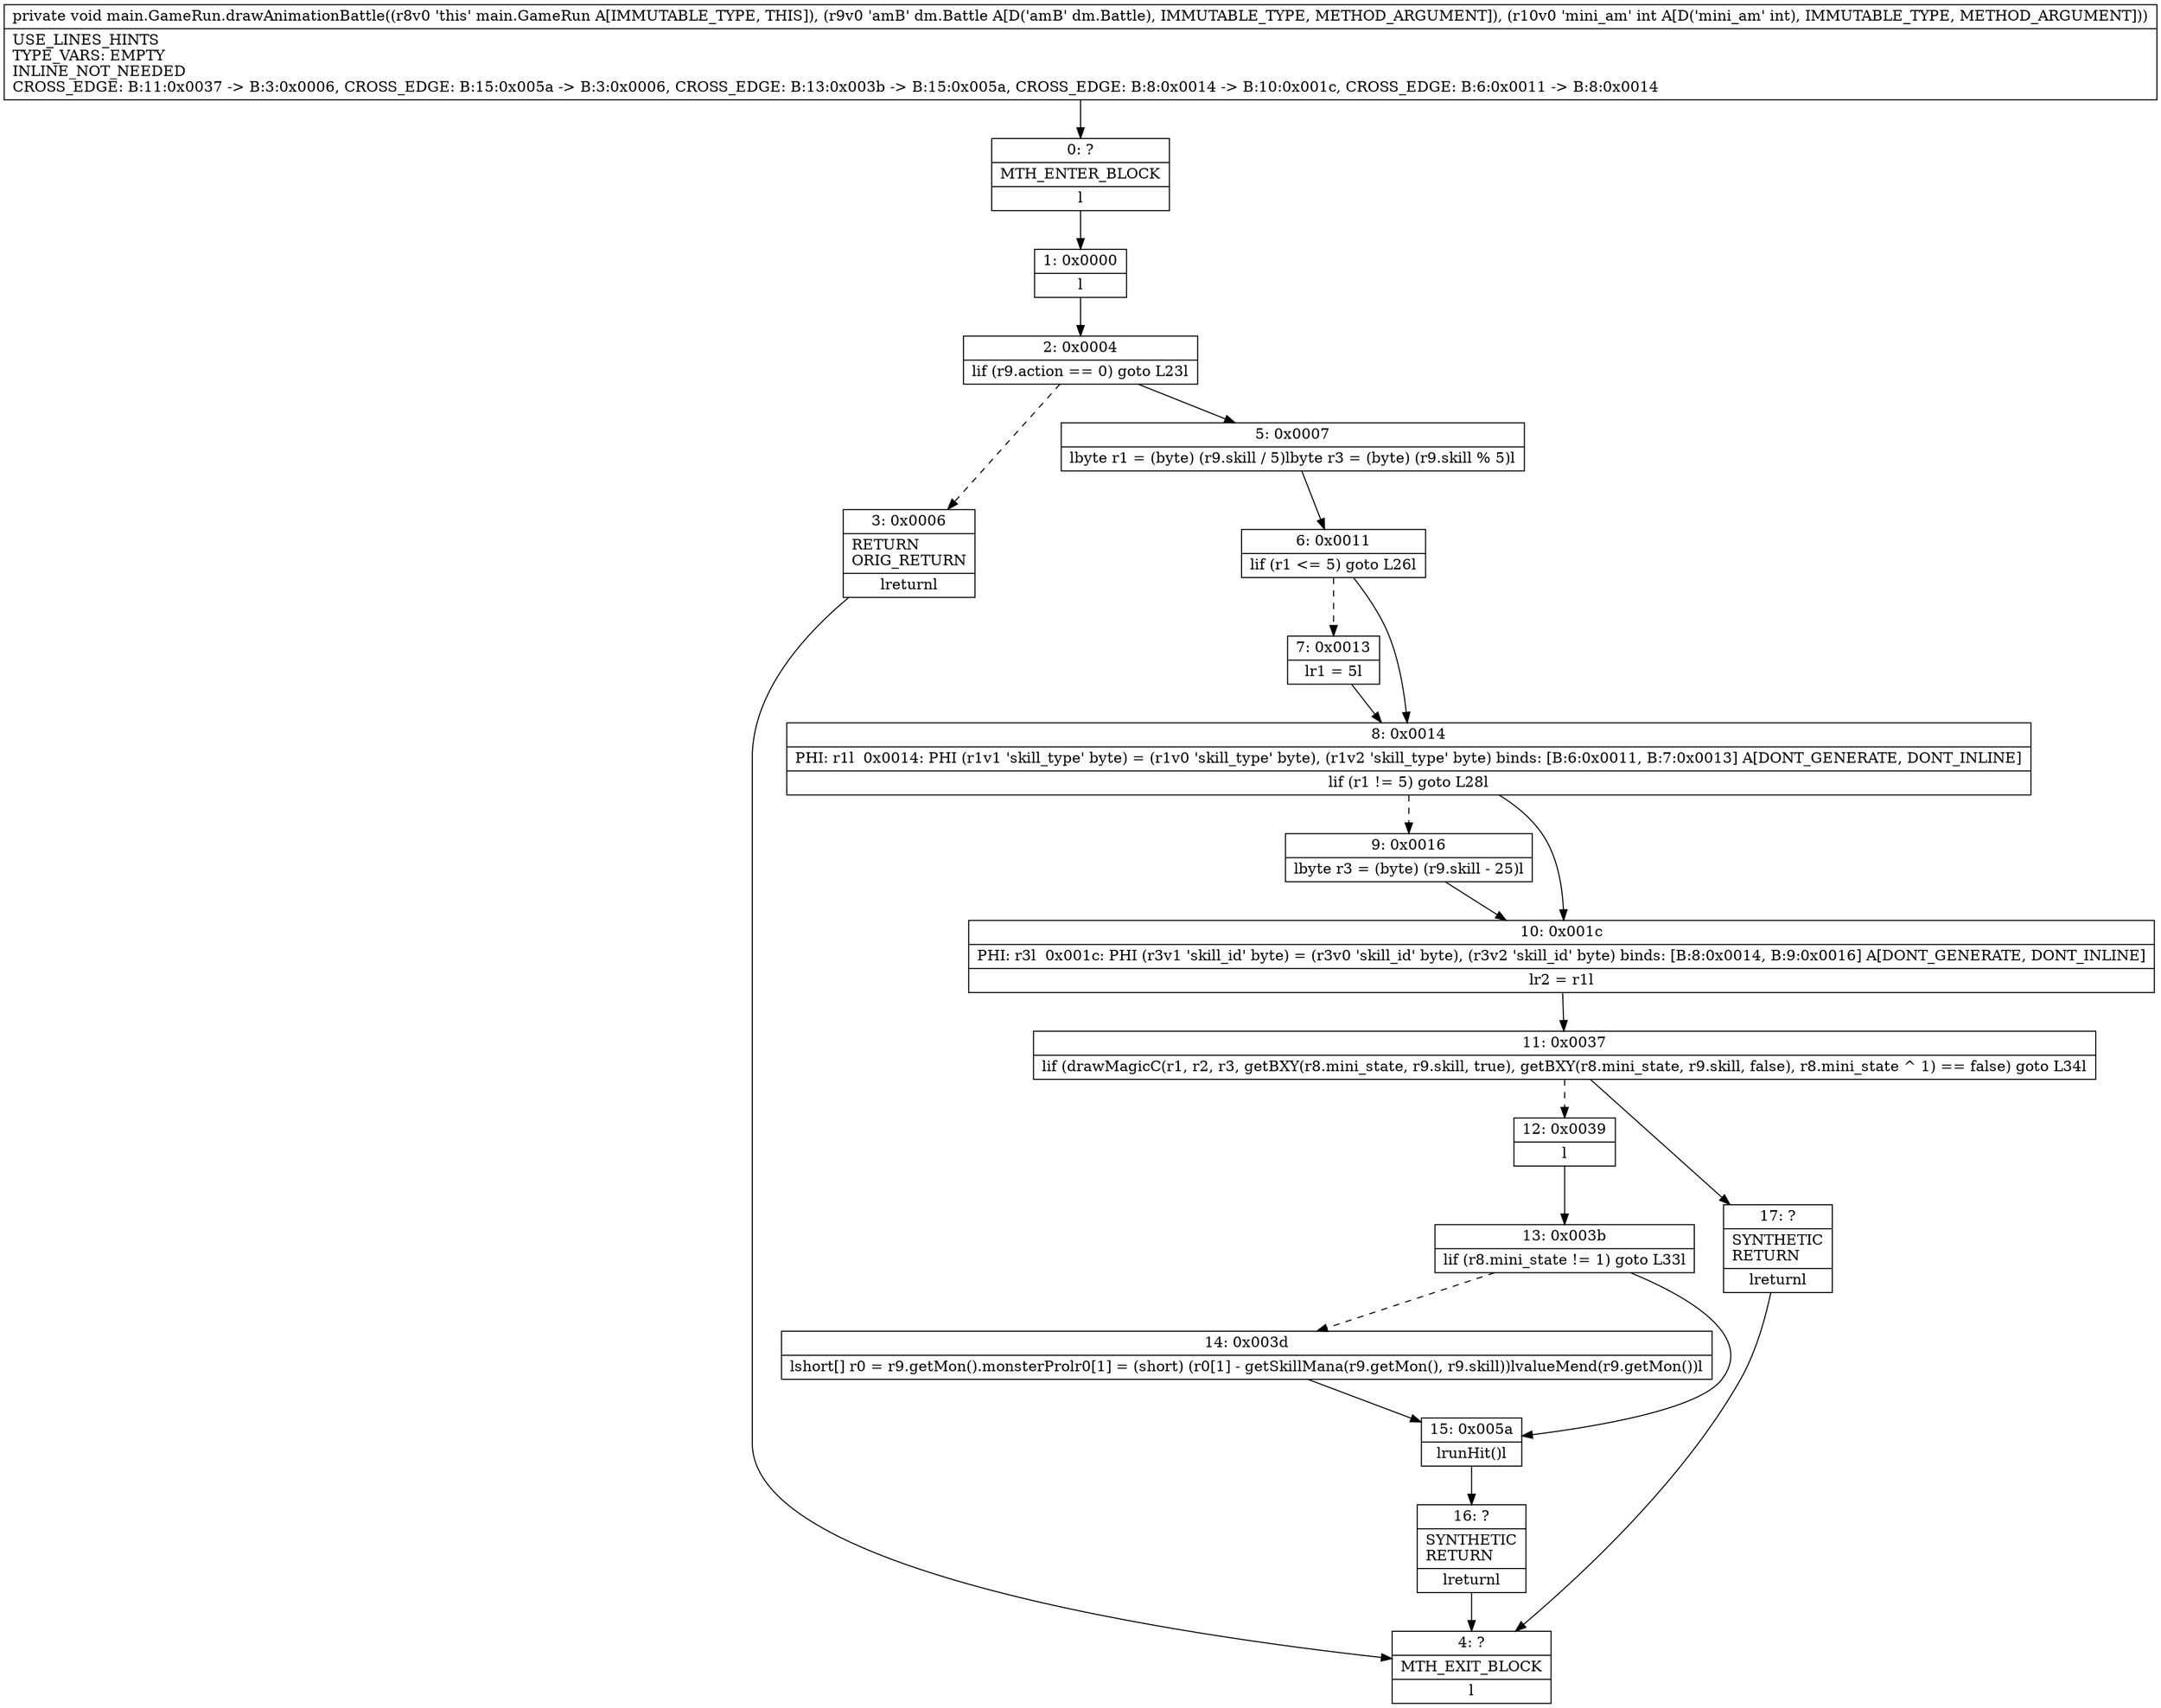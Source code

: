 digraph "CFG formain.GameRun.drawAnimationBattle(Ldm\/Battle;I)V" {
Node_0 [shape=record,label="{0\:\ ?|MTH_ENTER_BLOCK\l|l}"];
Node_1 [shape=record,label="{1\:\ 0x0000|l}"];
Node_2 [shape=record,label="{2\:\ 0x0004|lif (r9.action == 0) goto L23l}"];
Node_3 [shape=record,label="{3\:\ 0x0006|RETURN\lORIG_RETURN\l|lreturnl}"];
Node_4 [shape=record,label="{4\:\ ?|MTH_EXIT_BLOCK\l|l}"];
Node_5 [shape=record,label="{5\:\ 0x0007|lbyte r1 = (byte) (r9.skill \/ 5)lbyte r3 = (byte) (r9.skill % 5)l}"];
Node_6 [shape=record,label="{6\:\ 0x0011|lif (r1 \<= 5) goto L26l}"];
Node_7 [shape=record,label="{7\:\ 0x0013|lr1 = 5l}"];
Node_8 [shape=record,label="{8\:\ 0x0014|PHI: r1l  0x0014: PHI (r1v1 'skill_type' byte) = (r1v0 'skill_type' byte), (r1v2 'skill_type' byte) binds: [B:6:0x0011, B:7:0x0013] A[DONT_GENERATE, DONT_INLINE]\l|lif (r1 != 5) goto L28l}"];
Node_9 [shape=record,label="{9\:\ 0x0016|lbyte r3 = (byte) (r9.skill \- 25)l}"];
Node_10 [shape=record,label="{10\:\ 0x001c|PHI: r3l  0x001c: PHI (r3v1 'skill_id' byte) = (r3v0 'skill_id' byte), (r3v2 'skill_id' byte) binds: [B:8:0x0014, B:9:0x0016] A[DONT_GENERATE, DONT_INLINE]\l|lr2 = r1l}"];
Node_11 [shape=record,label="{11\:\ 0x0037|lif (drawMagicC(r1, r2, r3, getBXY(r8.mini_state, r9.skill, true), getBXY(r8.mini_state, r9.skill, false), r8.mini_state ^ 1) == false) goto L34l}"];
Node_12 [shape=record,label="{12\:\ 0x0039|l}"];
Node_13 [shape=record,label="{13\:\ 0x003b|lif (r8.mini_state != 1) goto L33l}"];
Node_14 [shape=record,label="{14\:\ 0x003d|lshort[] r0 = r9.getMon().monsterProlr0[1] = (short) (r0[1] \- getSkillMana(r9.getMon(), r9.skill))lvalueMend(r9.getMon())l}"];
Node_15 [shape=record,label="{15\:\ 0x005a|lrunHit()l}"];
Node_16 [shape=record,label="{16\:\ ?|SYNTHETIC\lRETURN\l|lreturnl}"];
Node_17 [shape=record,label="{17\:\ ?|SYNTHETIC\lRETURN\l|lreturnl}"];
MethodNode[shape=record,label="{private void main.GameRun.drawAnimationBattle((r8v0 'this' main.GameRun A[IMMUTABLE_TYPE, THIS]), (r9v0 'amB' dm.Battle A[D('amB' dm.Battle), IMMUTABLE_TYPE, METHOD_ARGUMENT]), (r10v0 'mini_am' int A[D('mini_am' int), IMMUTABLE_TYPE, METHOD_ARGUMENT]))  | USE_LINES_HINTS\lTYPE_VARS: EMPTY\lINLINE_NOT_NEEDED\lCROSS_EDGE: B:11:0x0037 \-\> B:3:0x0006, CROSS_EDGE: B:15:0x005a \-\> B:3:0x0006, CROSS_EDGE: B:13:0x003b \-\> B:15:0x005a, CROSS_EDGE: B:8:0x0014 \-\> B:10:0x001c, CROSS_EDGE: B:6:0x0011 \-\> B:8:0x0014\l}"];
MethodNode -> Node_0;
Node_0 -> Node_1;
Node_1 -> Node_2;
Node_2 -> Node_3[style=dashed];
Node_2 -> Node_5;
Node_3 -> Node_4;
Node_5 -> Node_6;
Node_6 -> Node_7[style=dashed];
Node_6 -> Node_8;
Node_7 -> Node_8;
Node_8 -> Node_9[style=dashed];
Node_8 -> Node_10;
Node_9 -> Node_10;
Node_10 -> Node_11;
Node_11 -> Node_12[style=dashed];
Node_11 -> Node_17;
Node_12 -> Node_13;
Node_13 -> Node_14[style=dashed];
Node_13 -> Node_15;
Node_14 -> Node_15;
Node_15 -> Node_16;
Node_16 -> Node_4;
Node_17 -> Node_4;
}

